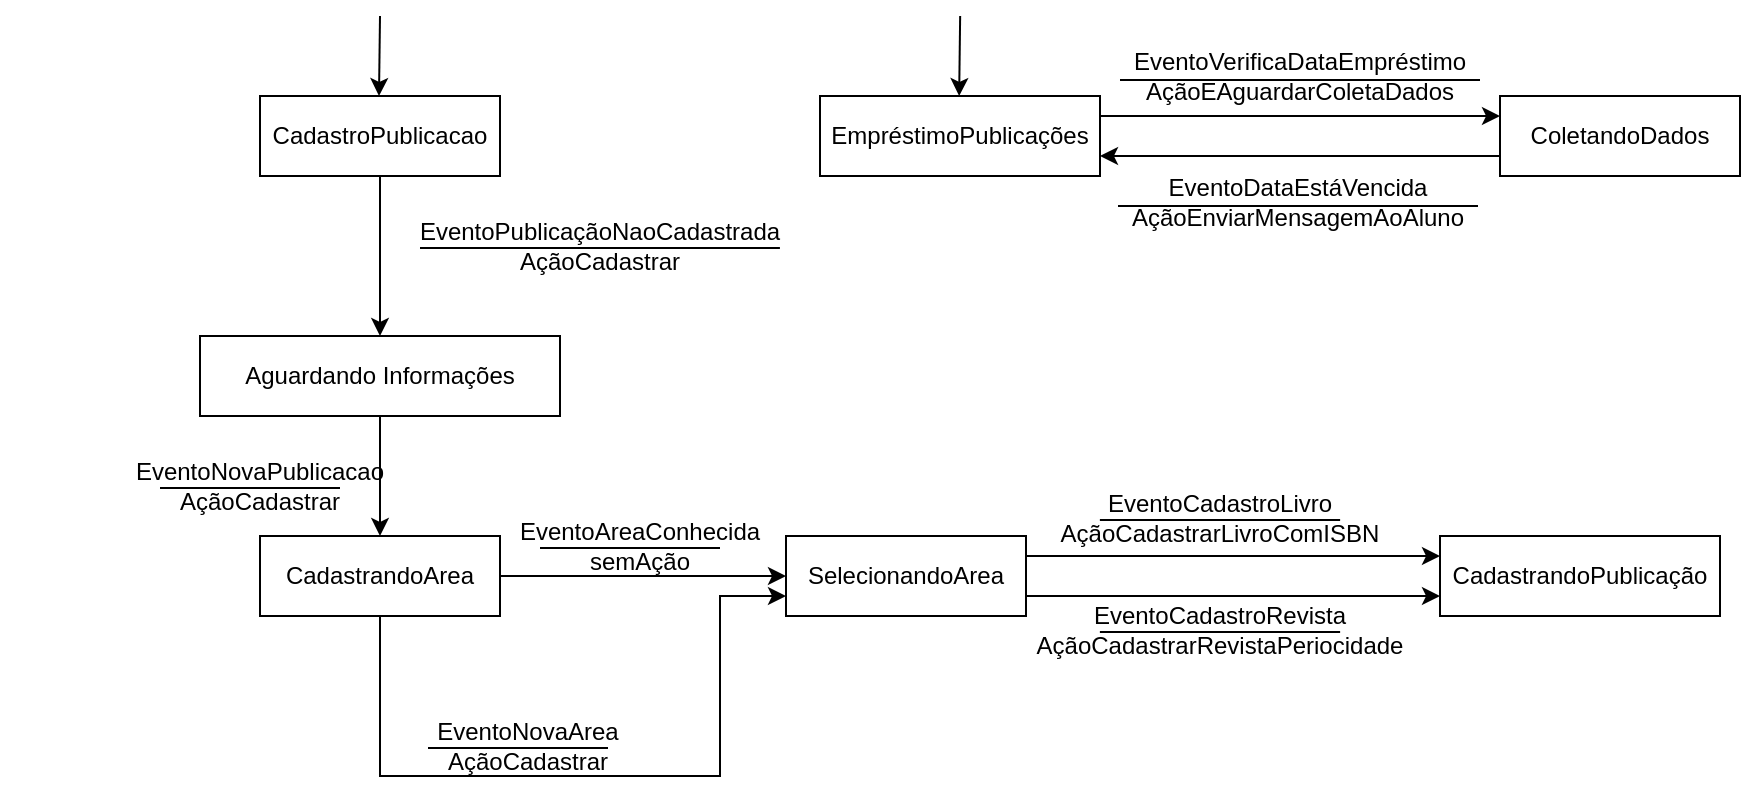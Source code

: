 <mxfile version="15.9.1" type="github">
  <diagram id="B_Kyze1z_75yRYQksSdH" name="Page-1">
    <mxGraphModel dx="680" dy="385" grid="1" gridSize="10" guides="1" tooltips="1" connect="1" arrows="1" fold="1" page="1" pageScale="1" pageWidth="827" pageHeight="1169" math="0" shadow="0">
      <root>
        <mxCell id="0" />
        <mxCell id="1" parent="0" />
        <mxCell id="ECenVt-TSsv9WHNrmQlT-5" style="edgeStyle=orthogonalEdgeStyle;rounded=0;orthogonalLoop=1;jettySize=auto;html=1;entryX=0.5;entryY=0;entryDx=0;entryDy=0;" parent="1" source="ECenVt-TSsv9WHNrmQlT-2" target="ECenVt-TSsv9WHNrmQlT-4" edge="1">
          <mxGeometry relative="1" as="geometry" />
        </mxCell>
        <mxCell id="ECenVt-TSsv9WHNrmQlT-2" value="CadastroPublicacao" style="rounded=0;whiteSpace=wrap;html=1;" parent="1" vertex="1">
          <mxGeometry x="280" y="80" width="120" height="40" as="geometry" />
        </mxCell>
        <mxCell id="ECenVt-TSsv9WHNrmQlT-3" value="" style="endArrow=classic;html=1;rounded=0;" parent="1" edge="1">
          <mxGeometry width="50" height="50" relative="1" as="geometry">
            <mxPoint x="340" y="40" as="sourcePoint" />
            <mxPoint x="339.5" y="80" as="targetPoint" />
          </mxGeometry>
        </mxCell>
        <mxCell id="xjnHRLogiP08fS3p93gv-6" style="edgeStyle=orthogonalEdgeStyle;rounded=0;orthogonalLoop=1;jettySize=auto;html=1;exitX=0.5;exitY=1;exitDx=0;exitDy=0;shadow=0;strokeColor=#000000;strokeWidth=1;entryX=0.5;entryY=0;entryDx=0;entryDy=0;" edge="1" parent="1" source="ECenVt-TSsv9WHNrmQlT-4" target="xjnHRLogiP08fS3p93gv-20">
          <mxGeometry relative="1" as="geometry">
            <mxPoint x="200" y="350" as="targetPoint" />
          </mxGeometry>
        </mxCell>
        <mxCell id="ECenVt-TSsv9WHNrmQlT-4" value="Aguardando Informações" style="rounded=0;whiteSpace=wrap;html=1;" parent="1" vertex="1">
          <mxGeometry x="250" y="200" width="180" height="40" as="geometry" />
        </mxCell>
        <mxCell id="ECenVt-TSsv9WHNrmQlT-6" value="EventoPublicaçãoNaoCadastrada&lt;br&gt;AçãoCadastrar" style="text;html=1;strokeColor=none;fillColor=none;align=center;verticalAlign=middle;whiteSpace=wrap;rounded=0;" parent="1" vertex="1">
          <mxGeometry x="320" y="130" width="260" height="50" as="geometry" />
        </mxCell>
        <mxCell id="xjnHRLogiP08fS3p93gv-2" value="" style="endArrow=none;html=1;rounded=0;entryX=0.846;entryY=1;entryDx=0;entryDy=0;entryPerimeter=0;" edge="1" parent="1">
          <mxGeometry width="50" height="50" relative="1" as="geometry">
            <mxPoint x="360" y="156" as="sourcePoint" />
            <mxPoint x="539.96" y="156" as="targetPoint" />
          </mxGeometry>
        </mxCell>
        <mxCell id="xjnHRLogiP08fS3p93gv-9" value="EventoCadastroLivro&lt;br&gt;AçãoCadastrarLivroComISBN" style="text;html=1;strokeColor=none;fillColor=none;align=center;verticalAlign=middle;whiteSpace=wrap;rounded=0;" vertex="1" parent="1">
          <mxGeometry x="630" y="266" width="260" height="50" as="geometry" />
        </mxCell>
        <mxCell id="xjnHRLogiP08fS3p93gv-10" value="" style="endArrow=none;html=1;rounded=0;entryX=0.731;entryY=0.52;entryDx=0;entryDy=0;entryPerimeter=0;exitX=0.269;exitY=0.52;exitDx=0;exitDy=0;exitPerimeter=0;" edge="1" parent="1" source="xjnHRLogiP08fS3p93gv-9" target="xjnHRLogiP08fS3p93gv-9">
          <mxGeometry width="50" height="50" relative="1" as="geometry">
            <mxPoint x="710" y="292" as="sourcePoint" />
            <mxPoint x="800" y="292" as="targetPoint" />
          </mxGeometry>
        </mxCell>
        <mxCell id="xjnHRLogiP08fS3p93gv-17" value="EventoNovaPublicacao&lt;br&gt;AçãoCadastrar" style="text;html=1;strokeColor=none;fillColor=none;align=center;verticalAlign=middle;whiteSpace=wrap;rounded=0;" vertex="1" parent="1">
          <mxGeometry x="150" y="250" width="260" height="50" as="geometry" />
        </mxCell>
        <mxCell id="xjnHRLogiP08fS3p93gv-18" value="" style="endArrow=none;html=1;rounded=0;" edge="1" parent="1">
          <mxGeometry width="50" height="50" relative="1" as="geometry">
            <mxPoint x="230" y="276" as="sourcePoint" />
            <mxPoint x="320" y="276" as="targetPoint" />
          </mxGeometry>
        </mxCell>
        <mxCell id="xjnHRLogiP08fS3p93gv-23" style="edgeStyle=orthogonalEdgeStyle;rounded=0;orthogonalLoop=1;jettySize=auto;html=1;exitX=1;exitY=0.5;exitDx=0;exitDy=0;shadow=0;strokeColor=#000000;strokeWidth=1;entryX=0;entryY=0.5;entryDx=0;entryDy=0;" edge="1" parent="1" source="xjnHRLogiP08fS3p93gv-20" target="xjnHRLogiP08fS3p93gv-25">
          <mxGeometry relative="1" as="geometry">
            <mxPoint x="520" y="320" as="targetPoint" />
          </mxGeometry>
        </mxCell>
        <mxCell id="xjnHRLogiP08fS3p93gv-24" style="edgeStyle=orthogonalEdgeStyle;rounded=0;orthogonalLoop=1;jettySize=auto;html=1;exitX=0.5;exitY=1;exitDx=0;exitDy=0;shadow=0;strokeColor=#000000;strokeWidth=1;entryX=0;entryY=0.75;entryDx=0;entryDy=0;" edge="1" parent="1" source="xjnHRLogiP08fS3p93gv-20" target="xjnHRLogiP08fS3p93gv-25">
          <mxGeometry relative="1" as="geometry">
            <mxPoint x="530" y="390" as="targetPoint" />
            <Array as="points">
              <mxPoint x="340" y="420" />
              <mxPoint x="510" y="420" />
              <mxPoint x="510" y="330" />
            </Array>
          </mxGeometry>
        </mxCell>
        <mxCell id="xjnHRLogiP08fS3p93gv-20" value="CadastrandoArea" style="rounded=0;whiteSpace=wrap;html=1;" vertex="1" parent="1">
          <mxGeometry x="280" y="300" width="120" height="40" as="geometry" />
        </mxCell>
        <mxCell id="xjnHRLogiP08fS3p93gv-22" value="CadastrandoPublicação" style="rounded=0;whiteSpace=wrap;html=1;" vertex="1" parent="1">
          <mxGeometry x="870" y="300" width="140" height="40" as="geometry" />
        </mxCell>
        <mxCell id="xjnHRLogiP08fS3p93gv-38" style="edgeStyle=orthogonalEdgeStyle;rounded=0;orthogonalLoop=1;jettySize=auto;html=1;exitX=1;exitY=0.25;exitDx=0;exitDy=0;entryX=0;entryY=0.25;entryDx=0;entryDy=0;shadow=0;strokeColor=#000000;strokeWidth=1;" edge="1" parent="1" source="xjnHRLogiP08fS3p93gv-25" target="xjnHRLogiP08fS3p93gv-22">
          <mxGeometry relative="1" as="geometry" />
        </mxCell>
        <mxCell id="xjnHRLogiP08fS3p93gv-39" style="edgeStyle=orthogonalEdgeStyle;rounded=0;orthogonalLoop=1;jettySize=auto;html=1;exitX=1;exitY=0.75;exitDx=0;exitDy=0;entryX=0;entryY=0.75;entryDx=0;entryDy=0;shadow=0;strokeColor=#000000;strokeWidth=1;" edge="1" parent="1" source="xjnHRLogiP08fS3p93gv-25" target="xjnHRLogiP08fS3p93gv-22">
          <mxGeometry relative="1" as="geometry" />
        </mxCell>
        <mxCell id="xjnHRLogiP08fS3p93gv-25" value="SelecionandoArea" style="rounded=0;whiteSpace=wrap;html=1;" vertex="1" parent="1">
          <mxGeometry x="543" y="300" width="120" height="40" as="geometry" />
        </mxCell>
        <mxCell id="xjnHRLogiP08fS3p93gv-26" value="EventoNovaArea&lt;br&gt;AçãoCadastrar" style="text;html=1;strokeColor=none;fillColor=none;align=center;verticalAlign=middle;whiteSpace=wrap;rounded=0;" vertex="1" parent="1">
          <mxGeometry x="284" y="380" width="260" height="50" as="geometry" />
        </mxCell>
        <mxCell id="xjnHRLogiP08fS3p93gv-27" value="" style="endArrow=none;html=1;rounded=0;" edge="1" parent="1">
          <mxGeometry width="50" height="50" relative="1" as="geometry">
            <mxPoint x="364" y="406" as="sourcePoint" />
            <mxPoint x="454" y="406" as="targetPoint" />
          </mxGeometry>
        </mxCell>
        <mxCell id="xjnHRLogiP08fS3p93gv-28" value="EventoAreaConhecida&lt;br&gt;semAção" style="text;html=1;strokeColor=none;fillColor=none;align=center;verticalAlign=middle;whiteSpace=wrap;rounded=0;" vertex="1" parent="1">
          <mxGeometry x="340" y="280" width="260" height="50" as="geometry" />
        </mxCell>
        <mxCell id="xjnHRLogiP08fS3p93gv-29" value="" style="endArrow=none;html=1;rounded=0;" edge="1" parent="1">
          <mxGeometry width="50" height="50" relative="1" as="geometry">
            <mxPoint x="420" y="306" as="sourcePoint" />
            <mxPoint x="510" y="306" as="targetPoint" />
          </mxGeometry>
        </mxCell>
        <mxCell id="xjnHRLogiP08fS3p93gv-32" value="EventoCadastroRevista&lt;br&gt;AçãoCadastrarRevistaPeriocidade" style="text;html=1;strokeColor=none;fillColor=none;align=center;verticalAlign=middle;whiteSpace=wrap;rounded=0;" vertex="1" parent="1">
          <mxGeometry x="630" y="322" width="260" height="50" as="geometry" />
        </mxCell>
        <mxCell id="xjnHRLogiP08fS3p93gv-33" value="" style="endArrow=none;html=1;rounded=0;entryX=0.731;entryY=0.52;entryDx=0;entryDy=0;entryPerimeter=0;exitX=0.269;exitY=0.52;exitDx=0;exitDy=0;exitPerimeter=0;" edge="1" source="xjnHRLogiP08fS3p93gv-32" target="xjnHRLogiP08fS3p93gv-32" parent="1">
          <mxGeometry width="50" height="50" relative="1" as="geometry">
            <mxPoint x="710" y="386" as="sourcePoint" />
            <mxPoint x="800" y="386" as="targetPoint" />
          </mxGeometry>
        </mxCell>
        <mxCell id="xjnHRLogiP08fS3p93gv-50" style="edgeStyle=orthogonalEdgeStyle;rounded=0;orthogonalLoop=1;jettySize=auto;html=1;exitX=1;exitY=0.25;exitDx=0;exitDy=0;entryX=0;entryY=0.25;entryDx=0;entryDy=0;shadow=0;strokeColor=#000000;strokeWidth=1;" edge="1" parent="1" source="xjnHRLogiP08fS3p93gv-43" target="xjnHRLogiP08fS3p93gv-44">
          <mxGeometry relative="1" as="geometry" />
        </mxCell>
        <mxCell id="xjnHRLogiP08fS3p93gv-43" value="EmpréstimoPublicações" style="rounded=0;whiteSpace=wrap;html=1;" vertex="1" parent="1">
          <mxGeometry x="560" y="80" width="140" height="40" as="geometry" />
        </mxCell>
        <mxCell id="xjnHRLogiP08fS3p93gv-51" style="edgeStyle=orthogonalEdgeStyle;rounded=0;orthogonalLoop=1;jettySize=auto;html=1;exitX=0;exitY=0.75;exitDx=0;exitDy=0;entryX=1;entryY=0.75;entryDx=0;entryDy=0;shadow=0;strokeColor=#000000;strokeWidth=1;" edge="1" parent="1" source="xjnHRLogiP08fS3p93gv-44" target="xjnHRLogiP08fS3p93gv-43">
          <mxGeometry relative="1" as="geometry" />
        </mxCell>
        <mxCell id="xjnHRLogiP08fS3p93gv-44" value="ColetandoDados" style="rounded=0;whiteSpace=wrap;html=1;" vertex="1" parent="1">
          <mxGeometry x="900" y="80" width="120" height="40" as="geometry" />
        </mxCell>
        <mxCell id="xjnHRLogiP08fS3p93gv-45" value="EventoVerificaDataEmpréstimo&lt;br&gt;AçãoEAguardarColetaDados" style="text;html=1;strokeColor=none;fillColor=none;align=center;verticalAlign=middle;whiteSpace=wrap;rounded=0;" vertex="1" parent="1">
          <mxGeometry x="690" y="55" width="220" height="30" as="geometry" />
        </mxCell>
        <mxCell id="xjnHRLogiP08fS3p93gv-46" value="" style="endArrow=none;html=1;rounded=0;shadow=0;strokeColor=#000000;strokeWidth=1;" edge="1" parent="1">
          <mxGeometry width="50" height="50" relative="1" as="geometry">
            <mxPoint x="890" y="72" as="sourcePoint" />
            <mxPoint x="710" y="72" as="targetPoint" />
          </mxGeometry>
        </mxCell>
        <mxCell id="xjnHRLogiP08fS3p93gv-52" value="EventoDataEstáVencida&lt;br&gt;AçãoEnviarMensagemAoAluno" style="text;html=1;strokeColor=none;fillColor=none;align=center;verticalAlign=middle;whiteSpace=wrap;rounded=0;" vertex="1" parent="1">
          <mxGeometry x="689" y="118" width="220" height="30" as="geometry" />
        </mxCell>
        <mxCell id="xjnHRLogiP08fS3p93gv-53" value="" style="endArrow=none;html=1;rounded=0;shadow=0;strokeColor=#000000;strokeWidth=1;" edge="1" parent="1">
          <mxGeometry width="50" height="50" relative="1" as="geometry">
            <mxPoint x="889" y="135" as="sourcePoint" />
            <mxPoint x="709" y="135" as="targetPoint" />
          </mxGeometry>
        </mxCell>
        <mxCell id="xjnHRLogiP08fS3p93gv-55" value="" style="endArrow=classic;html=1;rounded=0;" edge="1" parent="1">
          <mxGeometry width="50" height="50" relative="1" as="geometry">
            <mxPoint x="630.08" y="40" as="sourcePoint" />
            <mxPoint x="629.58" y="80" as="targetPoint" />
          </mxGeometry>
        </mxCell>
      </root>
    </mxGraphModel>
  </diagram>
</mxfile>
